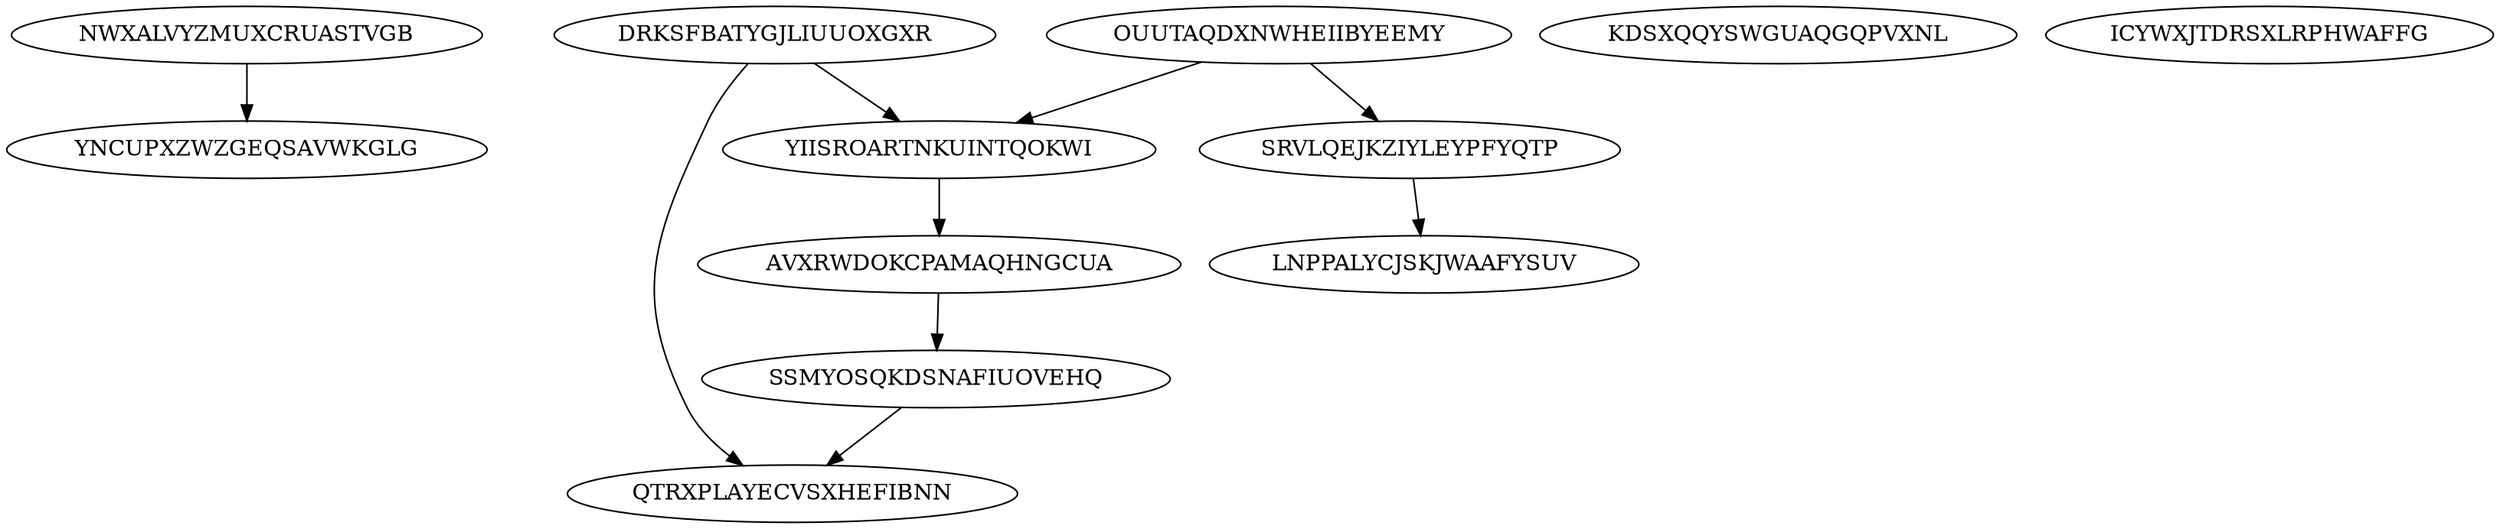 digraph "N12M9" {
	NWXALVYZMUXCRUASTVGB			[Weight=12, Start=0, Processor=1];
	DRKSFBATYGJLIUUOXGXR			[Weight=14, Start=0, Processor=2];
	OUUTAQDXNWHEIIBYEEMY			[Weight=16, Start=0, Processor=3];
	YIISROARTNKUINTQOKWI			[Weight=12, Start=24, Processor=3];
	AVXRWDOKCPAMAQHNGCUA			[Weight=19, Start=36, Processor=3];
	KDSXQQYSWGUAQGQPVXNL			[Weight=16, Start=0, Processor=4];
	SRVLQEJKZIYLEYPFYQTP			[Weight=17, Start=28, Processor=4];
	SSMYOSQKDSNAFIUOVEHQ			[Weight=18, Start=55, Processor=3];
	YNCUPXZWZGEQSAVWKGLG			[Weight=16, Start=45, Processor=4];
	LNPPALYCJSKJWAAFYSUV			[Weight=11, Start=56, Processor=1];
	ICYWXJTDRSXLRPHWAFFG			[Weight=13, Start=61, Processor=4];
	QTRXPLAYECVSXHEFIBNN			[Weight=17, Start=73, Processor=3];
	DRKSFBATYGJLIUUOXGXR -> YIISROARTNKUINTQOKWI		[Weight=10];
	OUUTAQDXNWHEIIBYEEMY -> YIISROARTNKUINTQOKWI		[Weight=13];
	DRKSFBATYGJLIUUOXGXR -> QTRXPLAYECVSXHEFIBNN		[Weight=20];
	YIISROARTNKUINTQOKWI -> AVXRWDOKCPAMAQHNGCUA		[Weight=20];
	SRVLQEJKZIYLEYPFYQTP -> LNPPALYCJSKJWAAFYSUV		[Weight=11];
	OUUTAQDXNWHEIIBYEEMY -> SRVLQEJKZIYLEYPFYQTP		[Weight=12];
	AVXRWDOKCPAMAQHNGCUA -> SSMYOSQKDSNAFIUOVEHQ		[Weight=15];
	NWXALVYZMUXCRUASTVGB -> YNCUPXZWZGEQSAVWKGLG		[Weight=19];
	SSMYOSQKDSNAFIUOVEHQ -> QTRXPLAYECVSXHEFIBNN		[Weight=19];
}
